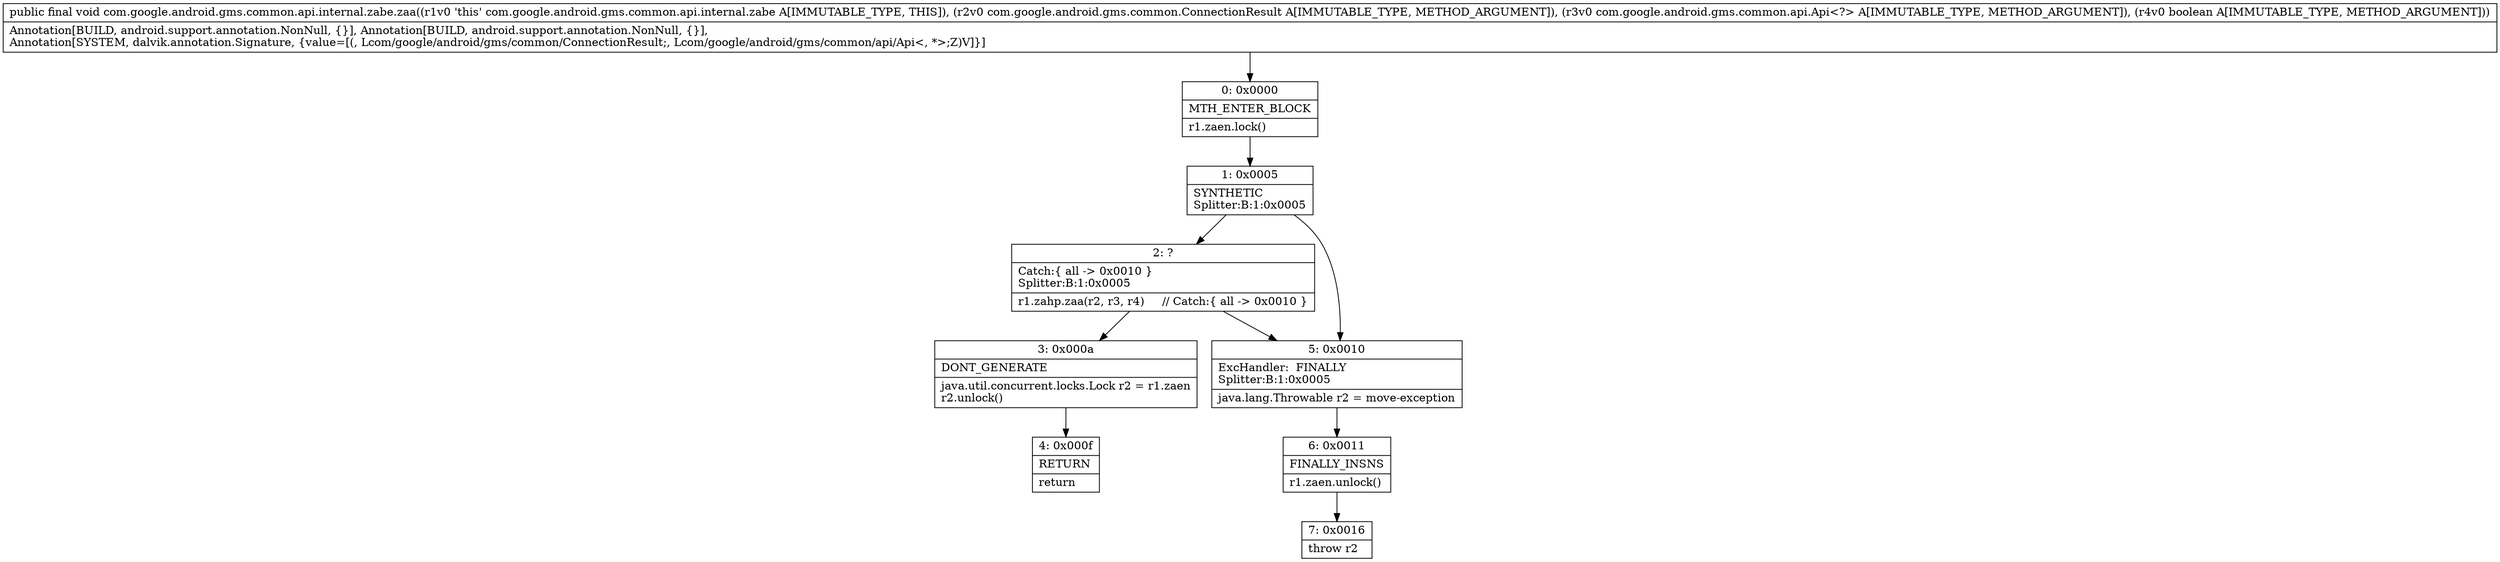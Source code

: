 digraph "CFG forcom.google.android.gms.common.api.internal.zabe.zaa(Lcom\/google\/android\/gms\/common\/ConnectionResult;Lcom\/google\/android\/gms\/common\/api\/Api;Z)V" {
Node_0 [shape=record,label="{0\:\ 0x0000|MTH_ENTER_BLOCK\l|r1.zaen.lock()\l}"];
Node_1 [shape=record,label="{1\:\ 0x0005|SYNTHETIC\lSplitter:B:1:0x0005\l}"];
Node_2 [shape=record,label="{2\:\ ?|Catch:\{ all \-\> 0x0010 \}\lSplitter:B:1:0x0005\l|r1.zahp.zaa(r2, r3, r4)     \/\/ Catch:\{ all \-\> 0x0010 \}\l}"];
Node_3 [shape=record,label="{3\:\ 0x000a|DONT_GENERATE\l|java.util.concurrent.locks.Lock r2 = r1.zaen\lr2.unlock()\l}"];
Node_4 [shape=record,label="{4\:\ 0x000f|RETURN\l|return\l}"];
Node_5 [shape=record,label="{5\:\ 0x0010|ExcHandler:  FINALLY\lSplitter:B:1:0x0005\l|java.lang.Throwable r2 = move\-exception\l}"];
Node_6 [shape=record,label="{6\:\ 0x0011|FINALLY_INSNS\l|r1.zaen.unlock()\l}"];
Node_7 [shape=record,label="{7\:\ 0x0016|throw r2\l}"];
MethodNode[shape=record,label="{public final void com.google.android.gms.common.api.internal.zabe.zaa((r1v0 'this' com.google.android.gms.common.api.internal.zabe A[IMMUTABLE_TYPE, THIS]), (r2v0 com.google.android.gms.common.ConnectionResult A[IMMUTABLE_TYPE, METHOD_ARGUMENT]), (r3v0 com.google.android.gms.common.api.Api\<?\> A[IMMUTABLE_TYPE, METHOD_ARGUMENT]), (r4v0 boolean A[IMMUTABLE_TYPE, METHOD_ARGUMENT]))  | Annotation[BUILD, android.support.annotation.NonNull, \{\}], Annotation[BUILD, android.support.annotation.NonNull, \{\}], \lAnnotation[SYSTEM, dalvik.annotation.Signature, \{value=[(, Lcom\/google\/android\/gms\/common\/ConnectionResult;, Lcom\/google\/android\/gms\/common\/api\/Api\<, *\>;Z)V]\}]\l}"];
MethodNode -> Node_0;
Node_0 -> Node_1;
Node_1 -> Node_2;
Node_1 -> Node_5;
Node_2 -> Node_3;
Node_2 -> Node_5;
Node_3 -> Node_4;
Node_5 -> Node_6;
Node_6 -> Node_7;
}

